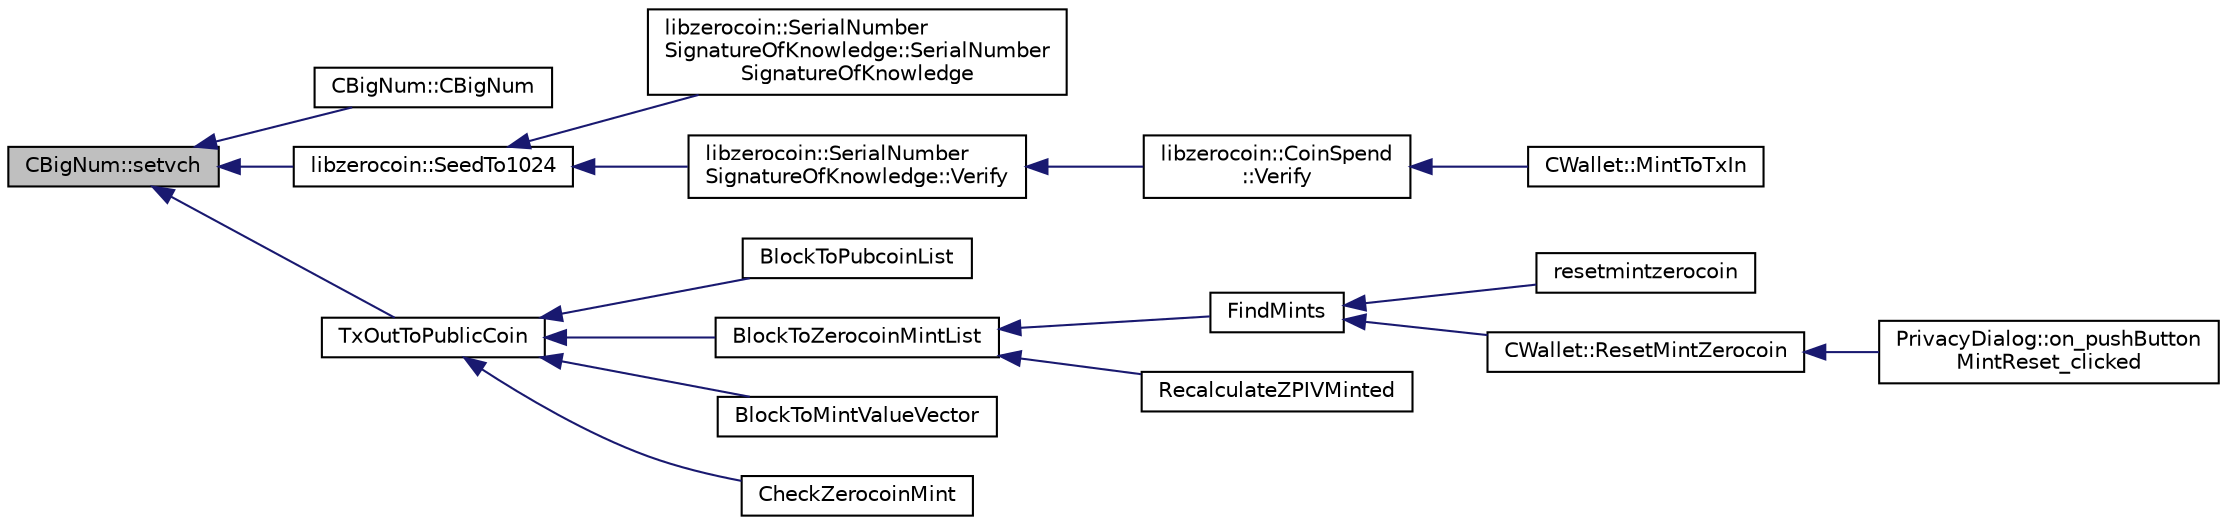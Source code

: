 digraph "CBigNum::setvch"
{
  edge [fontname="Helvetica",fontsize="10",labelfontname="Helvetica",labelfontsize="10"];
  node [fontname="Helvetica",fontsize="10",shape=record];
  rankdir="LR";
  Node257 [label="CBigNum::setvch",height=0.2,width=0.4,color="black", fillcolor="grey75", style="filled", fontcolor="black"];
  Node257 -> Node258 [dir="back",color="midnightblue",fontsize="10",style="solid",fontname="Helvetica"];
  Node258 [label="CBigNum::CBigNum",height=0.2,width=0.4,color="black", fillcolor="white", style="filled",URL="$class_c_big_num.html#ad3c2843e6755a612b8734eb6e0f03ced"];
  Node257 -> Node259 [dir="back",color="midnightblue",fontsize="10",style="solid",fontname="Helvetica"];
  Node259 [label="libzerocoin::SeedTo1024",height=0.2,width=0.4,color="black", fillcolor="white", style="filled",URL="$namespacelibzerocoin.html#a0dfd40059182babce28ba7acf734d123"];
  Node259 -> Node260 [dir="back",color="midnightblue",fontsize="10",style="solid",fontname="Helvetica"];
  Node260 [label="libzerocoin::SerialNumber\lSignatureOfKnowledge::SerialNumber\lSignatureOfKnowledge",height=0.2,width=0.4,color="black", fillcolor="white", style="filled",URL="$classlibzerocoin_1_1_serial_number_signature_of_knowledge.html#adb04da379098298cad6e05c930d6483f",tooltip="Creates a Signature of knowledge object that a commitment to a coin contains a coin with serial numbe..."];
  Node259 -> Node261 [dir="back",color="midnightblue",fontsize="10",style="solid",fontname="Helvetica"];
  Node261 [label="libzerocoin::SerialNumber\lSignatureOfKnowledge::Verify",height=0.2,width=0.4,color="black", fillcolor="white", style="filled",URL="$classlibzerocoin_1_1_serial_number_signature_of_knowledge.html#a05f9c3d5aade741ee8aab51ed570b6b0",tooltip="Verifies the Signature of knowledge. "];
  Node261 -> Node262 [dir="back",color="midnightblue",fontsize="10",style="solid",fontname="Helvetica"];
  Node262 [label="libzerocoin::CoinSpend\l::Verify",height=0.2,width=0.4,color="black", fillcolor="white", style="filled",URL="$classlibzerocoin_1_1_coin_spend.html#ad8005b899d45939c63ccaba43011c85b"];
  Node262 -> Node263 [dir="back",color="midnightblue",fontsize="10",style="solid",fontname="Helvetica"];
  Node263 [label="CWallet::MintToTxIn",height=0.2,width=0.4,color="black", fillcolor="white", style="filled",URL="$class_c_wallet.html#a5b32d86806615c59f15431f300f0c729"];
  Node257 -> Node264 [dir="back",color="midnightblue",fontsize="10",style="solid",fontname="Helvetica"];
  Node264 [label="TxOutToPublicCoin",height=0.2,width=0.4,color="black", fillcolor="white", style="filled",URL="$main_8h.html#a5bf8a8143ecc67b14a5452cead45eb16"];
  Node264 -> Node265 [dir="back",color="midnightblue",fontsize="10",style="solid",fontname="Helvetica"];
  Node265 [label="BlockToPubcoinList",height=0.2,width=0.4,color="black", fillcolor="white", style="filled",URL="$main_8h.html#a4834d60ccd1a14ab8f60f476de6e2eab"];
  Node264 -> Node266 [dir="back",color="midnightblue",fontsize="10",style="solid",fontname="Helvetica"];
  Node266 [label="BlockToZerocoinMintList",height=0.2,width=0.4,color="black", fillcolor="white", style="filled",URL="$main_8h.html#ac317d8f586a4d15e3a7e91debf18b646"];
  Node266 -> Node267 [dir="back",color="midnightblue",fontsize="10",style="solid",fontname="Helvetica"];
  Node267 [label="FindMints",height=0.2,width=0.4,color="black", fillcolor="white", style="filled",URL="$main_8h.html#a5bdf923beb5f3417fd033c28216b6acb"];
  Node267 -> Node268 [dir="back",color="midnightblue",fontsize="10",style="solid",fontname="Helvetica"];
  Node268 [label="resetmintzerocoin",height=0.2,width=0.4,color="black", fillcolor="white", style="filled",URL="$rpcwallet_8cpp.html#a9336d9bdaa3e1ebb98fb2cc6fdef1d9b"];
  Node267 -> Node269 [dir="back",color="midnightblue",fontsize="10",style="solid",fontname="Helvetica"];
  Node269 [label="CWallet::ResetMintZerocoin",height=0.2,width=0.4,color="black", fillcolor="white", style="filled",URL="$class_c_wallet.html#a48b81fb27683fe4693a7385909dcd391"];
  Node269 -> Node270 [dir="back",color="midnightblue",fontsize="10",style="solid",fontname="Helvetica"];
  Node270 [label="PrivacyDialog::on_pushButton\lMintReset_clicked",height=0.2,width=0.4,color="black", fillcolor="white", style="filled",URL="$class_privacy_dialog.html#a1a50924516087ce5810b2b2831567a31"];
  Node266 -> Node271 [dir="back",color="midnightblue",fontsize="10",style="solid",fontname="Helvetica"];
  Node271 [label="RecalculateZPIVMinted",height=0.2,width=0.4,color="black", fillcolor="white", style="filled",URL="$main_8h.html#ae5605fe0b5412051837b1d11fc0bece0"];
  Node264 -> Node272 [dir="back",color="midnightblue",fontsize="10",style="solid",fontname="Helvetica"];
  Node272 [label="BlockToMintValueVector",height=0.2,width=0.4,color="black", fillcolor="white", style="filled",URL="$main_8h.html#a9a05ff47060060936db4e35eed620d3f"];
  Node264 -> Node273 [dir="back",color="midnightblue",fontsize="10",style="solid",fontname="Helvetica"];
  Node273 [label="CheckZerocoinMint",height=0.2,width=0.4,color="black", fillcolor="white", style="filled",URL="$main_8h.html#a6fb9bfa44660819bfe1a7d5b1b23bb02"];
}

